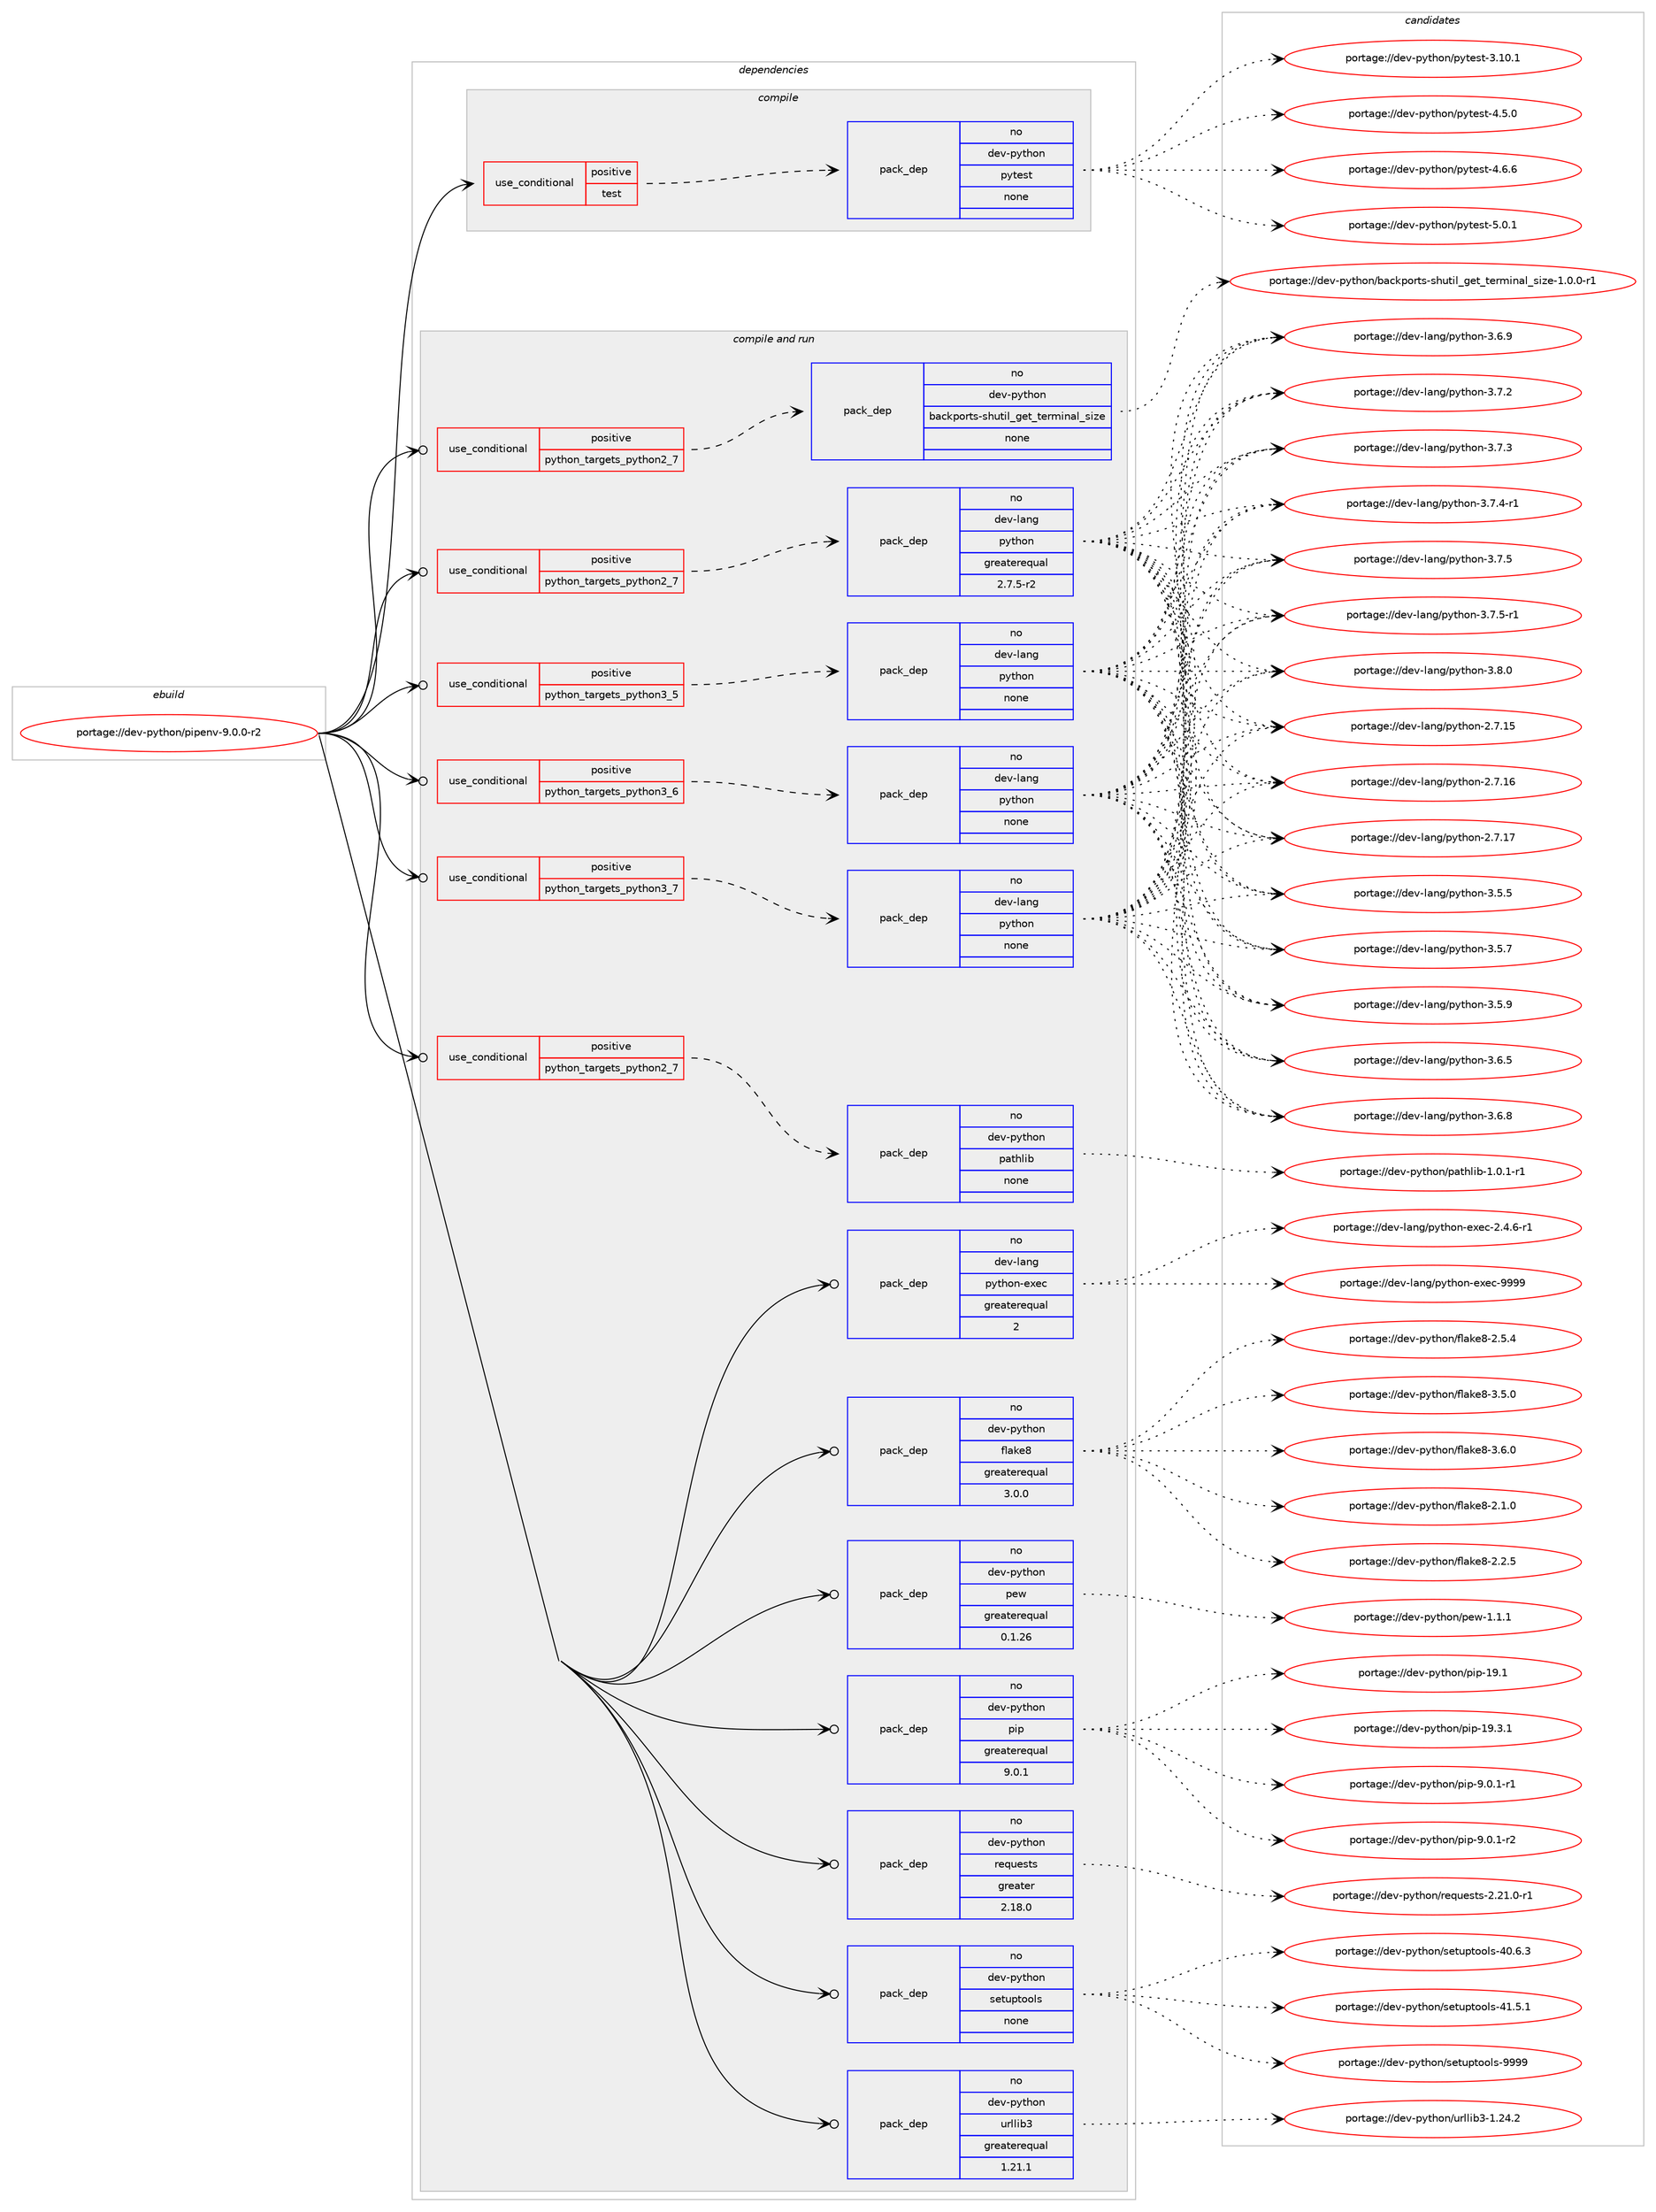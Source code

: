 digraph prolog {

# *************
# Graph options
# *************

newrank=true;
concentrate=true;
compound=true;
graph [rankdir=LR,fontname=Helvetica,fontsize=10,ranksep=1.5];#, ranksep=2.5, nodesep=0.2];
edge  [arrowhead=vee];
node  [fontname=Helvetica,fontsize=10];

# **********
# The ebuild
# **********

subgraph cluster_leftcol {
color=gray;
rank=same;
label=<<i>ebuild</i>>;
id [label="portage://dev-python/pipenv-9.0.0-r2", color=red, width=4, href="../dev-python/pipenv-9.0.0-r2.svg"];
}

# ****************
# The dependencies
# ****************

subgraph cluster_midcol {
color=gray;
label=<<i>dependencies</i>>;
subgraph cluster_compile {
fillcolor="#eeeeee";
style=filled;
label=<<i>compile</i>>;
subgraph cond33907 {
dependency157220 [label=<<TABLE BORDER="0" CELLBORDER="1" CELLSPACING="0" CELLPADDING="4"><TR><TD ROWSPAN="3" CELLPADDING="10">use_conditional</TD></TR><TR><TD>positive</TD></TR><TR><TD>test</TD></TR></TABLE>>, shape=none, color=red];
subgraph pack119952 {
dependency157221 [label=<<TABLE BORDER="0" CELLBORDER="1" CELLSPACING="0" CELLPADDING="4" WIDTH="220"><TR><TD ROWSPAN="6" CELLPADDING="30">pack_dep</TD></TR><TR><TD WIDTH="110">no</TD></TR><TR><TD>dev-python</TD></TR><TR><TD>pytest</TD></TR><TR><TD>none</TD></TR><TR><TD></TD></TR></TABLE>>, shape=none, color=blue];
}
dependency157220:e -> dependency157221:w [weight=20,style="dashed",arrowhead="vee"];
}
id:e -> dependency157220:w [weight=20,style="solid",arrowhead="vee"];
}
subgraph cluster_compileandrun {
fillcolor="#eeeeee";
style=filled;
label=<<i>compile and run</i>>;
subgraph cond33908 {
dependency157222 [label=<<TABLE BORDER="0" CELLBORDER="1" CELLSPACING="0" CELLPADDING="4"><TR><TD ROWSPAN="3" CELLPADDING="10">use_conditional</TD></TR><TR><TD>positive</TD></TR><TR><TD>python_targets_python2_7</TD></TR></TABLE>>, shape=none, color=red];
subgraph pack119953 {
dependency157223 [label=<<TABLE BORDER="0" CELLBORDER="1" CELLSPACING="0" CELLPADDING="4" WIDTH="220"><TR><TD ROWSPAN="6" CELLPADDING="30">pack_dep</TD></TR><TR><TD WIDTH="110">no</TD></TR><TR><TD>dev-lang</TD></TR><TR><TD>python</TD></TR><TR><TD>greaterequal</TD></TR><TR><TD>2.7.5-r2</TD></TR></TABLE>>, shape=none, color=blue];
}
dependency157222:e -> dependency157223:w [weight=20,style="dashed",arrowhead="vee"];
}
id:e -> dependency157222:w [weight=20,style="solid",arrowhead="odotvee"];
subgraph cond33909 {
dependency157224 [label=<<TABLE BORDER="0" CELLBORDER="1" CELLSPACING="0" CELLPADDING="4"><TR><TD ROWSPAN="3" CELLPADDING="10">use_conditional</TD></TR><TR><TD>positive</TD></TR><TR><TD>python_targets_python2_7</TD></TR></TABLE>>, shape=none, color=red];
subgraph pack119954 {
dependency157225 [label=<<TABLE BORDER="0" CELLBORDER="1" CELLSPACING="0" CELLPADDING="4" WIDTH="220"><TR><TD ROWSPAN="6" CELLPADDING="30">pack_dep</TD></TR><TR><TD WIDTH="110">no</TD></TR><TR><TD>dev-python</TD></TR><TR><TD>backports-shutil_get_terminal_size</TD></TR><TR><TD>none</TD></TR><TR><TD></TD></TR></TABLE>>, shape=none, color=blue];
}
dependency157224:e -> dependency157225:w [weight=20,style="dashed",arrowhead="vee"];
}
id:e -> dependency157224:w [weight=20,style="solid",arrowhead="odotvee"];
subgraph cond33910 {
dependency157226 [label=<<TABLE BORDER="0" CELLBORDER="1" CELLSPACING="0" CELLPADDING="4"><TR><TD ROWSPAN="3" CELLPADDING="10">use_conditional</TD></TR><TR><TD>positive</TD></TR><TR><TD>python_targets_python2_7</TD></TR></TABLE>>, shape=none, color=red];
subgraph pack119955 {
dependency157227 [label=<<TABLE BORDER="0" CELLBORDER="1" CELLSPACING="0" CELLPADDING="4" WIDTH="220"><TR><TD ROWSPAN="6" CELLPADDING="30">pack_dep</TD></TR><TR><TD WIDTH="110">no</TD></TR><TR><TD>dev-python</TD></TR><TR><TD>pathlib</TD></TR><TR><TD>none</TD></TR><TR><TD></TD></TR></TABLE>>, shape=none, color=blue];
}
dependency157226:e -> dependency157227:w [weight=20,style="dashed",arrowhead="vee"];
}
id:e -> dependency157226:w [weight=20,style="solid",arrowhead="odotvee"];
subgraph cond33911 {
dependency157228 [label=<<TABLE BORDER="0" CELLBORDER="1" CELLSPACING="0" CELLPADDING="4"><TR><TD ROWSPAN="3" CELLPADDING="10">use_conditional</TD></TR><TR><TD>positive</TD></TR><TR><TD>python_targets_python3_5</TD></TR></TABLE>>, shape=none, color=red];
subgraph pack119956 {
dependency157229 [label=<<TABLE BORDER="0" CELLBORDER="1" CELLSPACING="0" CELLPADDING="4" WIDTH="220"><TR><TD ROWSPAN="6" CELLPADDING="30">pack_dep</TD></TR><TR><TD WIDTH="110">no</TD></TR><TR><TD>dev-lang</TD></TR><TR><TD>python</TD></TR><TR><TD>none</TD></TR><TR><TD></TD></TR></TABLE>>, shape=none, color=blue];
}
dependency157228:e -> dependency157229:w [weight=20,style="dashed",arrowhead="vee"];
}
id:e -> dependency157228:w [weight=20,style="solid",arrowhead="odotvee"];
subgraph cond33912 {
dependency157230 [label=<<TABLE BORDER="0" CELLBORDER="1" CELLSPACING="0" CELLPADDING="4"><TR><TD ROWSPAN="3" CELLPADDING="10">use_conditional</TD></TR><TR><TD>positive</TD></TR><TR><TD>python_targets_python3_6</TD></TR></TABLE>>, shape=none, color=red];
subgraph pack119957 {
dependency157231 [label=<<TABLE BORDER="0" CELLBORDER="1" CELLSPACING="0" CELLPADDING="4" WIDTH="220"><TR><TD ROWSPAN="6" CELLPADDING="30">pack_dep</TD></TR><TR><TD WIDTH="110">no</TD></TR><TR><TD>dev-lang</TD></TR><TR><TD>python</TD></TR><TR><TD>none</TD></TR><TR><TD></TD></TR></TABLE>>, shape=none, color=blue];
}
dependency157230:e -> dependency157231:w [weight=20,style="dashed",arrowhead="vee"];
}
id:e -> dependency157230:w [weight=20,style="solid",arrowhead="odotvee"];
subgraph cond33913 {
dependency157232 [label=<<TABLE BORDER="0" CELLBORDER="1" CELLSPACING="0" CELLPADDING="4"><TR><TD ROWSPAN="3" CELLPADDING="10">use_conditional</TD></TR><TR><TD>positive</TD></TR><TR><TD>python_targets_python3_7</TD></TR></TABLE>>, shape=none, color=red];
subgraph pack119958 {
dependency157233 [label=<<TABLE BORDER="0" CELLBORDER="1" CELLSPACING="0" CELLPADDING="4" WIDTH="220"><TR><TD ROWSPAN="6" CELLPADDING="30">pack_dep</TD></TR><TR><TD WIDTH="110">no</TD></TR><TR><TD>dev-lang</TD></TR><TR><TD>python</TD></TR><TR><TD>none</TD></TR><TR><TD></TD></TR></TABLE>>, shape=none, color=blue];
}
dependency157232:e -> dependency157233:w [weight=20,style="dashed",arrowhead="vee"];
}
id:e -> dependency157232:w [weight=20,style="solid",arrowhead="odotvee"];
subgraph pack119959 {
dependency157234 [label=<<TABLE BORDER="0" CELLBORDER="1" CELLSPACING="0" CELLPADDING="4" WIDTH="220"><TR><TD ROWSPAN="6" CELLPADDING="30">pack_dep</TD></TR><TR><TD WIDTH="110">no</TD></TR><TR><TD>dev-lang</TD></TR><TR><TD>python-exec</TD></TR><TR><TD>greaterequal</TD></TR><TR><TD>2</TD></TR></TABLE>>, shape=none, color=blue];
}
id:e -> dependency157234:w [weight=20,style="solid",arrowhead="odotvee"];
subgraph pack119960 {
dependency157235 [label=<<TABLE BORDER="0" CELLBORDER="1" CELLSPACING="0" CELLPADDING="4" WIDTH="220"><TR><TD ROWSPAN="6" CELLPADDING="30">pack_dep</TD></TR><TR><TD WIDTH="110">no</TD></TR><TR><TD>dev-python</TD></TR><TR><TD>flake8</TD></TR><TR><TD>greaterequal</TD></TR><TR><TD>3.0.0</TD></TR></TABLE>>, shape=none, color=blue];
}
id:e -> dependency157235:w [weight=20,style="solid",arrowhead="odotvee"];
subgraph pack119961 {
dependency157236 [label=<<TABLE BORDER="0" CELLBORDER="1" CELLSPACING="0" CELLPADDING="4" WIDTH="220"><TR><TD ROWSPAN="6" CELLPADDING="30">pack_dep</TD></TR><TR><TD WIDTH="110">no</TD></TR><TR><TD>dev-python</TD></TR><TR><TD>pew</TD></TR><TR><TD>greaterequal</TD></TR><TR><TD>0.1.26</TD></TR></TABLE>>, shape=none, color=blue];
}
id:e -> dependency157236:w [weight=20,style="solid",arrowhead="odotvee"];
subgraph pack119962 {
dependency157237 [label=<<TABLE BORDER="0" CELLBORDER="1" CELLSPACING="0" CELLPADDING="4" WIDTH="220"><TR><TD ROWSPAN="6" CELLPADDING="30">pack_dep</TD></TR><TR><TD WIDTH="110">no</TD></TR><TR><TD>dev-python</TD></TR><TR><TD>pip</TD></TR><TR><TD>greaterequal</TD></TR><TR><TD>9.0.1</TD></TR></TABLE>>, shape=none, color=blue];
}
id:e -> dependency157237:w [weight=20,style="solid",arrowhead="odotvee"];
subgraph pack119963 {
dependency157238 [label=<<TABLE BORDER="0" CELLBORDER="1" CELLSPACING="0" CELLPADDING="4" WIDTH="220"><TR><TD ROWSPAN="6" CELLPADDING="30">pack_dep</TD></TR><TR><TD WIDTH="110">no</TD></TR><TR><TD>dev-python</TD></TR><TR><TD>requests</TD></TR><TR><TD>greater</TD></TR><TR><TD>2.18.0</TD></TR></TABLE>>, shape=none, color=blue];
}
id:e -> dependency157238:w [weight=20,style="solid",arrowhead="odotvee"];
subgraph pack119964 {
dependency157239 [label=<<TABLE BORDER="0" CELLBORDER="1" CELLSPACING="0" CELLPADDING="4" WIDTH="220"><TR><TD ROWSPAN="6" CELLPADDING="30">pack_dep</TD></TR><TR><TD WIDTH="110">no</TD></TR><TR><TD>dev-python</TD></TR><TR><TD>setuptools</TD></TR><TR><TD>none</TD></TR><TR><TD></TD></TR></TABLE>>, shape=none, color=blue];
}
id:e -> dependency157239:w [weight=20,style="solid",arrowhead="odotvee"];
subgraph pack119965 {
dependency157240 [label=<<TABLE BORDER="0" CELLBORDER="1" CELLSPACING="0" CELLPADDING="4" WIDTH="220"><TR><TD ROWSPAN="6" CELLPADDING="30">pack_dep</TD></TR><TR><TD WIDTH="110">no</TD></TR><TR><TD>dev-python</TD></TR><TR><TD>urllib3</TD></TR><TR><TD>greaterequal</TD></TR><TR><TD>1.21.1</TD></TR></TABLE>>, shape=none, color=blue];
}
id:e -> dependency157240:w [weight=20,style="solid",arrowhead="odotvee"];
}
subgraph cluster_run {
fillcolor="#eeeeee";
style=filled;
label=<<i>run</i>>;
}
}

# **************
# The candidates
# **************

subgraph cluster_choices {
rank=same;
color=gray;
label=<<i>candidates</i>>;

subgraph choice119952 {
color=black;
nodesep=1;
choiceportage100101118451121211161041111104711212111610111511645514649484649 [label="portage://dev-python/pytest-3.10.1", color=red, width=4,href="../dev-python/pytest-3.10.1.svg"];
choiceportage1001011184511212111610411111047112121116101115116455246534648 [label="portage://dev-python/pytest-4.5.0", color=red, width=4,href="../dev-python/pytest-4.5.0.svg"];
choiceportage1001011184511212111610411111047112121116101115116455246544654 [label="portage://dev-python/pytest-4.6.6", color=red, width=4,href="../dev-python/pytest-4.6.6.svg"];
choiceportage1001011184511212111610411111047112121116101115116455346484649 [label="portage://dev-python/pytest-5.0.1", color=red, width=4,href="../dev-python/pytest-5.0.1.svg"];
dependency157221:e -> choiceportage100101118451121211161041111104711212111610111511645514649484649:w [style=dotted,weight="100"];
dependency157221:e -> choiceportage1001011184511212111610411111047112121116101115116455246534648:w [style=dotted,weight="100"];
dependency157221:e -> choiceportage1001011184511212111610411111047112121116101115116455246544654:w [style=dotted,weight="100"];
dependency157221:e -> choiceportage1001011184511212111610411111047112121116101115116455346484649:w [style=dotted,weight="100"];
}
subgraph choice119953 {
color=black;
nodesep=1;
choiceportage10010111845108971101034711212111610411111045504655464953 [label="portage://dev-lang/python-2.7.15", color=red, width=4,href="../dev-lang/python-2.7.15.svg"];
choiceportage10010111845108971101034711212111610411111045504655464954 [label="portage://dev-lang/python-2.7.16", color=red, width=4,href="../dev-lang/python-2.7.16.svg"];
choiceportage10010111845108971101034711212111610411111045504655464955 [label="portage://dev-lang/python-2.7.17", color=red, width=4,href="../dev-lang/python-2.7.17.svg"];
choiceportage100101118451089711010347112121116104111110455146534653 [label="portage://dev-lang/python-3.5.5", color=red, width=4,href="../dev-lang/python-3.5.5.svg"];
choiceportage100101118451089711010347112121116104111110455146534655 [label="portage://dev-lang/python-3.5.7", color=red, width=4,href="../dev-lang/python-3.5.7.svg"];
choiceportage100101118451089711010347112121116104111110455146534657 [label="portage://dev-lang/python-3.5.9", color=red, width=4,href="../dev-lang/python-3.5.9.svg"];
choiceportage100101118451089711010347112121116104111110455146544653 [label="portage://dev-lang/python-3.6.5", color=red, width=4,href="../dev-lang/python-3.6.5.svg"];
choiceportage100101118451089711010347112121116104111110455146544656 [label="portage://dev-lang/python-3.6.8", color=red, width=4,href="../dev-lang/python-3.6.8.svg"];
choiceportage100101118451089711010347112121116104111110455146544657 [label="portage://dev-lang/python-3.6.9", color=red, width=4,href="../dev-lang/python-3.6.9.svg"];
choiceportage100101118451089711010347112121116104111110455146554650 [label="portage://dev-lang/python-3.7.2", color=red, width=4,href="../dev-lang/python-3.7.2.svg"];
choiceportage100101118451089711010347112121116104111110455146554651 [label="portage://dev-lang/python-3.7.3", color=red, width=4,href="../dev-lang/python-3.7.3.svg"];
choiceportage1001011184510897110103471121211161041111104551465546524511449 [label="portage://dev-lang/python-3.7.4-r1", color=red, width=4,href="../dev-lang/python-3.7.4-r1.svg"];
choiceportage100101118451089711010347112121116104111110455146554653 [label="portage://dev-lang/python-3.7.5", color=red, width=4,href="../dev-lang/python-3.7.5.svg"];
choiceportage1001011184510897110103471121211161041111104551465546534511449 [label="portage://dev-lang/python-3.7.5-r1", color=red, width=4,href="../dev-lang/python-3.7.5-r1.svg"];
choiceportage100101118451089711010347112121116104111110455146564648 [label="portage://dev-lang/python-3.8.0", color=red, width=4,href="../dev-lang/python-3.8.0.svg"];
dependency157223:e -> choiceportage10010111845108971101034711212111610411111045504655464953:w [style=dotted,weight="100"];
dependency157223:e -> choiceportage10010111845108971101034711212111610411111045504655464954:w [style=dotted,weight="100"];
dependency157223:e -> choiceportage10010111845108971101034711212111610411111045504655464955:w [style=dotted,weight="100"];
dependency157223:e -> choiceportage100101118451089711010347112121116104111110455146534653:w [style=dotted,weight="100"];
dependency157223:e -> choiceportage100101118451089711010347112121116104111110455146534655:w [style=dotted,weight="100"];
dependency157223:e -> choiceportage100101118451089711010347112121116104111110455146534657:w [style=dotted,weight="100"];
dependency157223:e -> choiceportage100101118451089711010347112121116104111110455146544653:w [style=dotted,weight="100"];
dependency157223:e -> choiceportage100101118451089711010347112121116104111110455146544656:w [style=dotted,weight="100"];
dependency157223:e -> choiceportage100101118451089711010347112121116104111110455146544657:w [style=dotted,weight="100"];
dependency157223:e -> choiceportage100101118451089711010347112121116104111110455146554650:w [style=dotted,weight="100"];
dependency157223:e -> choiceportage100101118451089711010347112121116104111110455146554651:w [style=dotted,weight="100"];
dependency157223:e -> choiceportage1001011184510897110103471121211161041111104551465546524511449:w [style=dotted,weight="100"];
dependency157223:e -> choiceportage100101118451089711010347112121116104111110455146554653:w [style=dotted,weight="100"];
dependency157223:e -> choiceportage1001011184510897110103471121211161041111104551465546534511449:w [style=dotted,weight="100"];
dependency157223:e -> choiceportage100101118451089711010347112121116104111110455146564648:w [style=dotted,weight="100"];
}
subgraph choice119954 {
color=black;
nodesep=1;
choiceportage100101118451121211161041111104798979910711211111411611545115104117116105108951031011169511610111410910511097108951151051221014549464846484511449 [label="portage://dev-python/backports-shutil_get_terminal_size-1.0.0-r1", color=red, width=4,href="../dev-python/backports-shutil_get_terminal_size-1.0.0-r1.svg"];
dependency157225:e -> choiceportage100101118451121211161041111104798979910711211111411611545115104117116105108951031011169511610111410910511097108951151051221014549464846484511449:w [style=dotted,weight="100"];
}
subgraph choice119955 {
color=black;
nodesep=1;
choiceportage100101118451121211161041111104711297116104108105984549464846494511449 [label="portage://dev-python/pathlib-1.0.1-r1", color=red, width=4,href="../dev-python/pathlib-1.0.1-r1.svg"];
dependency157227:e -> choiceportage100101118451121211161041111104711297116104108105984549464846494511449:w [style=dotted,weight="100"];
}
subgraph choice119956 {
color=black;
nodesep=1;
choiceportage10010111845108971101034711212111610411111045504655464953 [label="portage://dev-lang/python-2.7.15", color=red, width=4,href="../dev-lang/python-2.7.15.svg"];
choiceportage10010111845108971101034711212111610411111045504655464954 [label="portage://dev-lang/python-2.7.16", color=red, width=4,href="../dev-lang/python-2.7.16.svg"];
choiceportage10010111845108971101034711212111610411111045504655464955 [label="portage://dev-lang/python-2.7.17", color=red, width=4,href="../dev-lang/python-2.7.17.svg"];
choiceportage100101118451089711010347112121116104111110455146534653 [label="portage://dev-lang/python-3.5.5", color=red, width=4,href="../dev-lang/python-3.5.5.svg"];
choiceportage100101118451089711010347112121116104111110455146534655 [label="portage://dev-lang/python-3.5.7", color=red, width=4,href="../dev-lang/python-3.5.7.svg"];
choiceportage100101118451089711010347112121116104111110455146534657 [label="portage://dev-lang/python-3.5.9", color=red, width=4,href="../dev-lang/python-3.5.9.svg"];
choiceportage100101118451089711010347112121116104111110455146544653 [label="portage://dev-lang/python-3.6.5", color=red, width=4,href="../dev-lang/python-3.6.5.svg"];
choiceportage100101118451089711010347112121116104111110455146544656 [label="portage://dev-lang/python-3.6.8", color=red, width=4,href="../dev-lang/python-3.6.8.svg"];
choiceportage100101118451089711010347112121116104111110455146544657 [label="portage://dev-lang/python-3.6.9", color=red, width=4,href="../dev-lang/python-3.6.9.svg"];
choiceportage100101118451089711010347112121116104111110455146554650 [label="portage://dev-lang/python-3.7.2", color=red, width=4,href="../dev-lang/python-3.7.2.svg"];
choiceportage100101118451089711010347112121116104111110455146554651 [label="portage://dev-lang/python-3.7.3", color=red, width=4,href="../dev-lang/python-3.7.3.svg"];
choiceportage1001011184510897110103471121211161041111104551465546524511449 [label="portage://dev-lang/python-3.7.4-r1", color=red, width=4,href="../dev-lang/python-3.7.4-r1.svg"];
choiceportage100101118451089711010347112121116104111110455146554653 [label="portage://dev-lang/python-3.7.5", color=red, width=4,href="../dev-lang/python-3.7.5.svg"];
choiceportage1001011184510897110103471121211161041111104551465546534511449 [label="portage://dev-lang/python-3.7.5-r1", color=red, width=4,href="../dev-lang/python-3.7.5-r1.svg"];
choiceportage100101118451089711010347112121116104111110455146564648 [label="portage://dev-lang/python-3.8.0", color=red, width=4,href="../dev-lang/python-3.8.0.svg"];
dependency157229:e -> choiceportage10010111845108971101034711212111610411111045504655464953:w [style=dotted,weight="100"];
dependency157229:e -> choiceportage10010111845108971101034711212111610411111045504655464954:w [style=dotted,weight="100"];
dependency157229:e -> choiceportage10010111845108971101034711212111610411111045504655464955:w [style=dotted,weight="100"];
dependency157229:e -> choiceportage100101118451089711010347112121116104111110455146534653:w [style=dotted,weight="100"];
dependency157229:e -> choiceportage100101118451089711010347112121116104111110455146534655:w [style=dotted,weight="100"];
dependency157229:e -> choiceportage100101118451089711010347112121116104111110455146534657:w [style=dotted,weight="100"];
dependency157229:e -> choiceportage100101118451089711010347112121116104111110455146544653:w [style=dotted,weight="100"];
dependency157229:e -> choiceportage100101118451089711010347112121116104111110455146544656:w [style=dotted,weight="100"];
dependency157229:e -> choiceportage100101118451089711010347112121116104111110455146544657:w [style=dotted,weight="100"];
dependency157229:e -> choiceportage100101118451089711010347112121116104111110455146554650:w [style=dotted,weight="100"];
dependency157229:e -> choiceportage100101118451089711010347112121116104111110455146554651:w [style=dotted,weight="100"];
dependency157229:e -> choiceportage1001011184510897110103471121211161041111104551465546524511449:w [style=dotted,weight="100"];
dependency157229:e -> choiceportage100101118451089711010347112121116104111110455146554653:w [style=dotted,weight="100"];
dependency157229:e -> choiceportage1001011184510897110103471121211161041111104551465546534511449:w [style=dotted,weight="100"];
dependency157229:e -> choiceportage100101118451089711010347112121116104111110455146564648:w [style=dotted,weight="100"];
}
subgraph choice119957 {
color=black;
nodesep=1;
choiceportage10010111845108971101034711212111610411111045504655464953 [label="portage://dev-lang/python-2.7.15", color=red, width=4,href="../dev-lang/python-2.7.15.svg"];
choiceportage10010111845108971101034711212111610411111045504655464954 [label="portage://dev-lang/python-2.7.16", color=red, width=4,href="../dev-lang/python-2.7.16.svg"];
choiceportage10010111845108971101034711212111610411111045504655464955 [label="portage://dev-lang/python-2.7.17", color=red, width=4,href="../dev-lang/python-2.7.17.svg"];
choiceportage100101118451089711010347112121116104111110455146534653 [label="portage://dev-lang/python-3.5.5", color=red, width=4,href="../dev-lang/python-3.5.5.svg"];
choiceportage100101118451089711010347112121116104111110455146534655 [label="portage://dev-lang/python-3.5.7", color=red, width=4,href="../dev-lang/python-3.5.7.svg"];
choiceportage100101118451089711010347112121116104111110455146534657 [label="portage://dev-lang/python-3.5.9", color=red, width=4,href="../dev-lang/python-3.5.9.svg"];
choiceportage100101118451089711010347112121116104111110455146544653 [label="portage://dev-lang/python-3.6.5", color=red, width=4,href="../dev-lang/python-3.6.5.svg"];
choiceportage100101118451089711010347112121116104111110455146544656 [label="portage://dev-lang/python-3.6.8", color=red, width=4,href="../dev-lang/python-3.6.8.svg"];
choiceportage100101118451089711010347112121116104111110455146544657 [label="portage://dev-lang/python-3.6.9", color=red, width=4,href="../dev-lang/python-3.6.9.svg"];
choiceportage100101118451089711010347112121116104111110455146554650 [label="portage://dev-lang/python-3.7.2", color=red, width=4,href="../dev-lang/python-3.7.2.svg"];
choiceportage100101118451089711010347112121116104111110455146554651 [label="portage://dev-lang/python-3.7.3", color=red, width=4,href="../dev-lang/python-3.7.3.svg"];
choiceportage1001011184510897110103471121211161041111104551465546524511449 [label="portage://dev-lang/python-3.7.4-r1", color=red, width=4,href="../dev-lang/python-3.7.4-r1.svg"];
choiceportage100101118451089711010347112121116104111110455146554653 [label="portage://dev-lang/python-3.7.5", color=red, width=4,href="../dev-lang/python-3.7.5.svg"];
choiceportage1001011184510897110103471121211161041111104551465546534511449 [label="portage://dev-lang/python-3.7.5-r1", color=red, width=4,href="../dev-lang/python-3.7.5-r1.svg"];
choiceportage100101118451089711010347112121116104111110455146564648 [label="portage://dev-lang/python-3.8.0", color=red, width=4,href="../dev-lang/python-3.8.0.svg"];
dependency157231:e -> choiceportage10010111845108971101034711212111610411111045504655464953:w [style=dotted,weight="100"];
dependency157231:e -> choiceportage10010111845108971101034711212111610411111045504655464954:w [style=dotted,weight="100"];
dependency157231:e -> choiceportage10010111845108971101034711212111610411111045504655464955:w [style=dotted,weight="100"];
dependency157231:e -> choiceportage100101118451089711010347112121116104111110455146534653:w [style=dotted,weight="100"];
dependency157231:e -> choiceportage100101118451089711010347112121116104111110455146534655:w [style=dotted,weight="100"];
dependency157231:e -> choiceportage100101118451089711010347112121116104111110455146534657:w [style=dotted,weight="100"];
dependency157231:e -> choiceportage100101118451089711010347112121116104111110455146544653:w [style=dotted,weight="100"];
dependency157231:e -> choiceportage100101118451089711010347112121116104111110455146544656:w [style=dotted,weight="100"];
dependency157231:e -> choiceportage100101118451089711010347112121116104111110455146544657:w [style=dotted,weight="100"];
dependency157231:e -> choiceportage100101118451089711010347112121116104111110455146554650:w [style=dotted,weight="100"];
dependency157231:e -> choiceportage100101118451089711010347112121116104111110455146554651:w [style=dotted,weight="100"];
dependency157231:e -> choiceportage1001011184510897110103471121211161041111104551465546524511449:w [style=dotted,weight="100"];
dependency157231:e -> choiceportage100101118451089711010347112121116104111110455146554653:w [style=dotted,weight="100"];
dependency157231:e -> choiceportage1001011184510897110103471121211161041111104551465546534511449:w [style=dotted,weight="100"];
dependency157231:e -> choiceportage100101118451089711010347112121116104111110455146564648:w [style=dotted,weight="100"];
}
subgraph choice119958 {
color=black;
nodesep=1;
choiceportage10010111845108971101034711212111610411111045504655464953 [label="portage://dev-lang/python-2.7.15", color=red, width=4,href="../dev-lang/python-2.7.15.svg"];
choiceportage10010111845108971101034711212111610411111045504655464954 [label="portage://dev-lang/python-2.7.16", color=red, width=4,href="../dev-lang/python-2.7.16.svg"];
choiceportage10010111845108971101034711212111610411111045504655464955 [label="portage://dev-lang/python-2.7.17", color=red, width=4,href="../dev-lang/python-2.7.17.svg"];
choiceportage100101118451089711010347112121116104111110455146534653 [label="portage://dev-lang/python-3.5.5", color=red, width=4,href="../dev-lang/python-3.5.5.svg"];
choiceportage100101118451089711010347112121116104111110455146534655 [label="portage://dev-lang/python-3.5.7", color=red, width=4,href="../dev-lang/python-3.5.7.svg"];
choiceportage100101118451089711010347112121116104111110455146534657 [label="portage://dev-lang/python-3.5.9", color=red, width=4,href="../dev-lang/python-3.5.9.svg"];
choiceportage100101118451089711010347112121116104111110455146544653 [label="portage://dev-lang/python-3.6.5", color=red, width=4,href="../dev-lang/python-3.6.5.svg"];
choiceportage100101118451089711010347112121116104111110455146544656 [label="portage://dev-lang/python-3.6.8", color=red, width=4,href="../dev-lang/python-3.6.8.svg"];
choiceportage100101118451089711010347112121116104111110455146544657 [label="portage://dev-lang/python-3.6.9", color=red, width=4,href="../dev-lang/python-3.6.9.svg"];
choiceportage100101118451089711010347112121116104111110455146554650 [label="portage://dev-lang/python-3.7.2", color=red, width=4,href="../dev-lang/python-3.7.2.svg"];
choiceportage100101118451089711010347112121116104111110455146554651 [label="portage://dev-lang/python-3.7.3", color=red, width=4,href="../dev-lang/python-3.7.3.svg"];
choiceportage1001011184510897110103471121211161041111104551465546524511449 [label="portage://dev-lang/python-3.7.4-r1", color=red, width=4,href="../dev-lang/python-3.7.4-r1.svg"];
choiceportage100101118451089711010347112121116104111110455146554653 [label="portage://dev-lang/python-3.7.5", color=red, width=4,href="../dev-lang/python-3.7.5.svg"];
choiceportage1001011184510897110103471121211161041111104551465546534511449 [label="portage://dev-lang/python-3.7.5-r1", color=red, width=4,href="../dev-lang/python-3.7.5-r1.svg"];
choiceportage100101118451089711010347112121116104111110455146564648 [label="portage://dev-lang/python-3.8.0", color=red, width=4,href="../dev-lang/python-3.8.0.svg"];
dependency157233:e -> choiceportage10010111845108971101034711212111610411111045504655464953:w [style=dotted,weight="100"];
dependency157233:e -> choiceportage10010111845108971101034711212111610411111045504655464954:w [style=dotted,weight="100"];
dependency157233:e -> choiceportage10010111845108971101034711212111610411111045504655464955:w [style=dotted,weight="100"];
dependency157233:e -> choiceportage100101118451089711010347112121116104111110455146534653:w [style=dotted,weight="100"];
dependency157233:e -> choiceportage100101118451089711010347112121116104111110455146534655:w [style=dotted,weight="100"];
dependency157233:e -> choiceportage100101118451089711010347112121116104111110455146534657:w [style=dotted,weight="100"];
dependency157233:e -> choiceportage100101118451089711010347112121116104111110455146544653:w [style=dotted,weight="100"];
dependency157233:e -> choiceportage100101118451089711010347112121116104111110455146544656:w [style=dotted,weight="100"];
dependency157233:e -> choiceportage100101118451089711010347112121116104111110455146544657:w [style=dotted,weight="100"];
dependency157233:e -> choiceportage100101118451089711010347112121116104111110455146554650:w [style=dotted,weight="100"];
dependency157233:e -> choiceportage100101118451089711010347112121116104111110455146554651:w [style=dotted,weight="100"];
dependency157233:e -> choiceportage1001011184510897110103471121211161041111104551465546524511449:w [style=dotted,weight="100"];
dependency157233:e -> choiceportage100101118451089711010347112121116104111110455146554653:w [style=dotted,weight="100"];
dependency157233:e -> choiceportage1001011184510897110103471121211161041111104551465546534511449:w [style=dotted,weight="100"];
dependency157233:e -> choiceportage100101118451089711010347112121116104111110455146564648:w [style=dotted,weight="100"];
}
subgraph choice119959 {
color=black;
nodesep=1;
choiceportage10010111845108971101034711212111610411111045101120101994550465246544511449 [label="portage://dev-lang/python-exec-2.4.6-r1", color=red, width=4,href="../dev-lang/python-exec-2.4.6-r1.svg"];
choiceportage10010111845108971101034711212111610411111045101120101994557575757 [label="portage://dev-lang/python-exec-9999", color=red, width=4,href="../dev-lang/python-exec-9999.svg"];
dependency157234:e -> choiceportage10010111845108971101034711212111610411111045101120101994550465246544511449:w [style=dotted,weight="100"];
dependency157234:e -> choiceportage10010111845108971101034711212111610411111045101120101994557575757:w [style=dotted,weight="100"];
}
subgraph choice119960 {
color=black;
nodesep=1;
choiceportage10010111845112121116104111110471021089710710156455046494648 [label="portage://dev-python/flake8-2.1.0", color=red, width=4,href="../dev-python/flake8-2.1.0.svg"];
choiceportage10010111845112121116104111110471021089710710156455046504653 [label="portage://dev-python/flake8-2.2.5", color=red, width=4,href="../dev-python/flake8-2.2.5.svg"];
choiceportage10010111845112121116104111110471021089710710156455046534652 [label="portage://dev-python/flake8-2.5.4", color=red, width=4,href="../dev-python/flake8-2.5.4.svg"];
choiceportage10010111845112121116104111110471021089710710156455146534648 [label="portage://dev-python/flake8-3.5.0", color=red, width=4,href="../dev-python/flake8-3.5.0.svg"];
choiceportage10010111845112121116104111110471021089710710156455146544648 [label="portage://dev-python/flake8-3.6.0", color=red, width=4,href="../dev-python/flake8-3.6.0.svg"];
dependency157235:e -> choiceportage10010111845112121116104111110471021089710710156455046494648:w [style=dotted,weight="100"];
dependency157235:e -> choiceportage10010111845112121116104111110471021089710710156455046504653:w [style=dotted,weight="100"];
dependency157235:e -> choiceportage10010111845112121116104111110471021089710710156455046534652:w [style=dotted,weight="100"];
dependency157235:e -> choiceportage10010111845112121116104111110471021089710710156455146534648:w [style=dotted,weight="100"];
dependency157235:e -> choiceportage10010111845112121116104111110471021089710710156455146544648:w [style=dotted,weight="100"];
}
subgraph choice119961 {
color=black;
nodesep=1;
choiceportage1001011184511212111610411111047112101119454946494649 [label="portage://dev-python/pew-1.1.1", color=red, width=4,href="../dev-python/pew-1.1.1.svg"];
dependency157236:e -> choiceportage1001011184511212111610411111047112101119454946494649:w [style=dotted,weight="100"];
}
subgraph choice119962 {
color=black;
nodesep=1;
choiceportage10010111845112121116104111110471121051124549574649 [label="portage://dev-python/pip-19.1", color=red, width=4,href="../dev-python/pip-19.1.svg"];
choiceportage100101118451121211161041111104711210511245495746514649 [label="portage://dev-python/pip-19.3.1", color=red, width=4,href="../dev-python/pip-19.3.1.svg"];
choiceportage10010111845112121116104111110471121051124557464846494511449 [label="portage://dev-python/pip-9.0.1-r1", color=red, width=4,href="../dev-python/pip-9.0.1-r1.svg"];
choiceportage10010111845112121116104111110471121051124557464846494511450 [label="portage://dev-python/pip-9.0.1-r2", color=red, width=4,href="../dev-python/pip-9.0.1-r2.svg"];
dependency157237:e -> choiceportage10010111845112121116104111110471121051124549574649:w [style=dotted,weight="100"];
dependency157237:e -> choiceportage100101118451121211161041111104711210511245495746514649:w [style=dotted,weight="100"];
dependency157237:e -> choiceportage10010111845112121116104111110471121051124557464846494511449:w [style=dotted,weight="100"];
dependency157237:e -> choiceportage10010111845112121116104111110471121051124557464846494511450:w [style=dotted,weight="100"];
}
subgraph choice119963 {
color=black;
nodesep=1;
choiceportage1001011184511212111610411111047114101113117101115116115455046504946484511449 [label="portage://dev-python/requests-2.21.0-r1", color=red, width=4,href="../dev-python/requests-2.21.0-r1.svg"];
dependency157238:e -> choiceportage1001011184511212111610411111047114101113117101115116115455046504946484511449:w [style=dotted,weight="100"];
}
subgraph choice119964 {
color=black;
nodesep=1;
choiceportage100101118451121211161041111104711510111611711211611111110811545524846544651 [label="portage://dev-python/setuptools-40.6.3", color=red, width=4,href="../dev-python/setuptools-40.6.3.svg"];
choiceportage100101118451121211161041111104711510111611711211611111110811545524946534649 [label="portage://dev-python/setuptools-41.5.1", color=red, width=4,href="../dev-python/setuptools-41.5.1.svg"];
choiceportage10010111845112121116104111110471151011161171121161111111081154557575757 [label="portage://dev-python/setuptools-9999", color=red, width=4,href="../dev-python/setuptools-9999.svg"];
dependency157239:e -> choiceportage100101118451121211161041111104711510111611711211611111110811545524846544651:w [style=dotted,weight="100"];
dependency157239:e -> choiceportage100101118451121211161041111104711510111611711211611111110811545524946534649:w [style=dotted,weight="100"];
dependency157239:e -> choiceportage10010111845112121116104111110471151011161171121161111111081154557575757:w [style=dotted,weight="100"];
}
subgraph choice119965 {
color=black;
nodesep=1;
choiceportage1001011184511212111610411111047117114108108105985145494650524650 [label="portage://dev-python/urllib3-1.24.2", color=red, width=4,href="../dev-python/urllib3-1.24.2.svg"];
dependency157240:e -> choiceportage1001011184511212111610411111047117114108108105985145494650524650:w [style=dotted,weight="100"];
}
}

}
